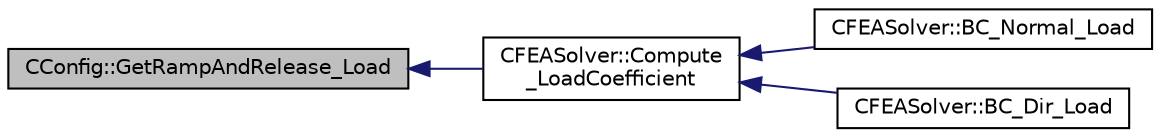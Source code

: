 digraph "CConfig::GetRampAndRelease_Load"
{
  edge [fontname="Helvetica",fontsize="10",labelfontname="Helvetica",labelfontsize="10"];
  node [fontname="Helvetica",fontsize="10",shape=record];
  rankdir="LR";
  Node10712 [label="CConfig::GetRampAndRelease_Load",height=0.2,width=0.4,color="black", fillcolor="grey75", style="filled", fontcolor="black"];
  Node10712 -> Node10713 [dir="back",color="midnightblue",fontsize="10",style="solid",fontname="Helvetica"];
  Node10713 [label="CFEASolver::Compute\l_LoadCoefficient",height=0.2,width=0.4,color="black", fillcolor="white", style="filled",URL="$class_c_f_e_a_solver.html#a6ac1e4e9ada22885cf892806b2d83cfc",tooltip="Get multiplier for loads. "];
  Node10713 -> Node10714 [dir="back",color="midnightblue",fontsize="10",style="solid",fontname="Helvetica"];
  Node10714 [label="CFEASolver::BC_Normal_Load",height=0.2,width=0.4,color="black", fillcolor="white", style="filled",URL="$class_c_f_e_a_solver.html#a6abeef6edeba15200a17fea8416112d9",tooltip="Impose a load boundary condition normal to the boundary. "];
  Node10713 -> Node10715 [dir="back",color="midnightblue",fontsize="10",style="solid",fontname="Helvetica"];
  Node10715 [label="CFEASolver::BC_Dir_Load",height=0.2,width=0.4,color="black", fillcolor="white", style="filled",URL="$class_c_f_e_a_solver.html#ad9960f4e57e45967479d50e45c28c44c",tooltip="Impose a load boundary condition in cartesian coordinates. "];
}
